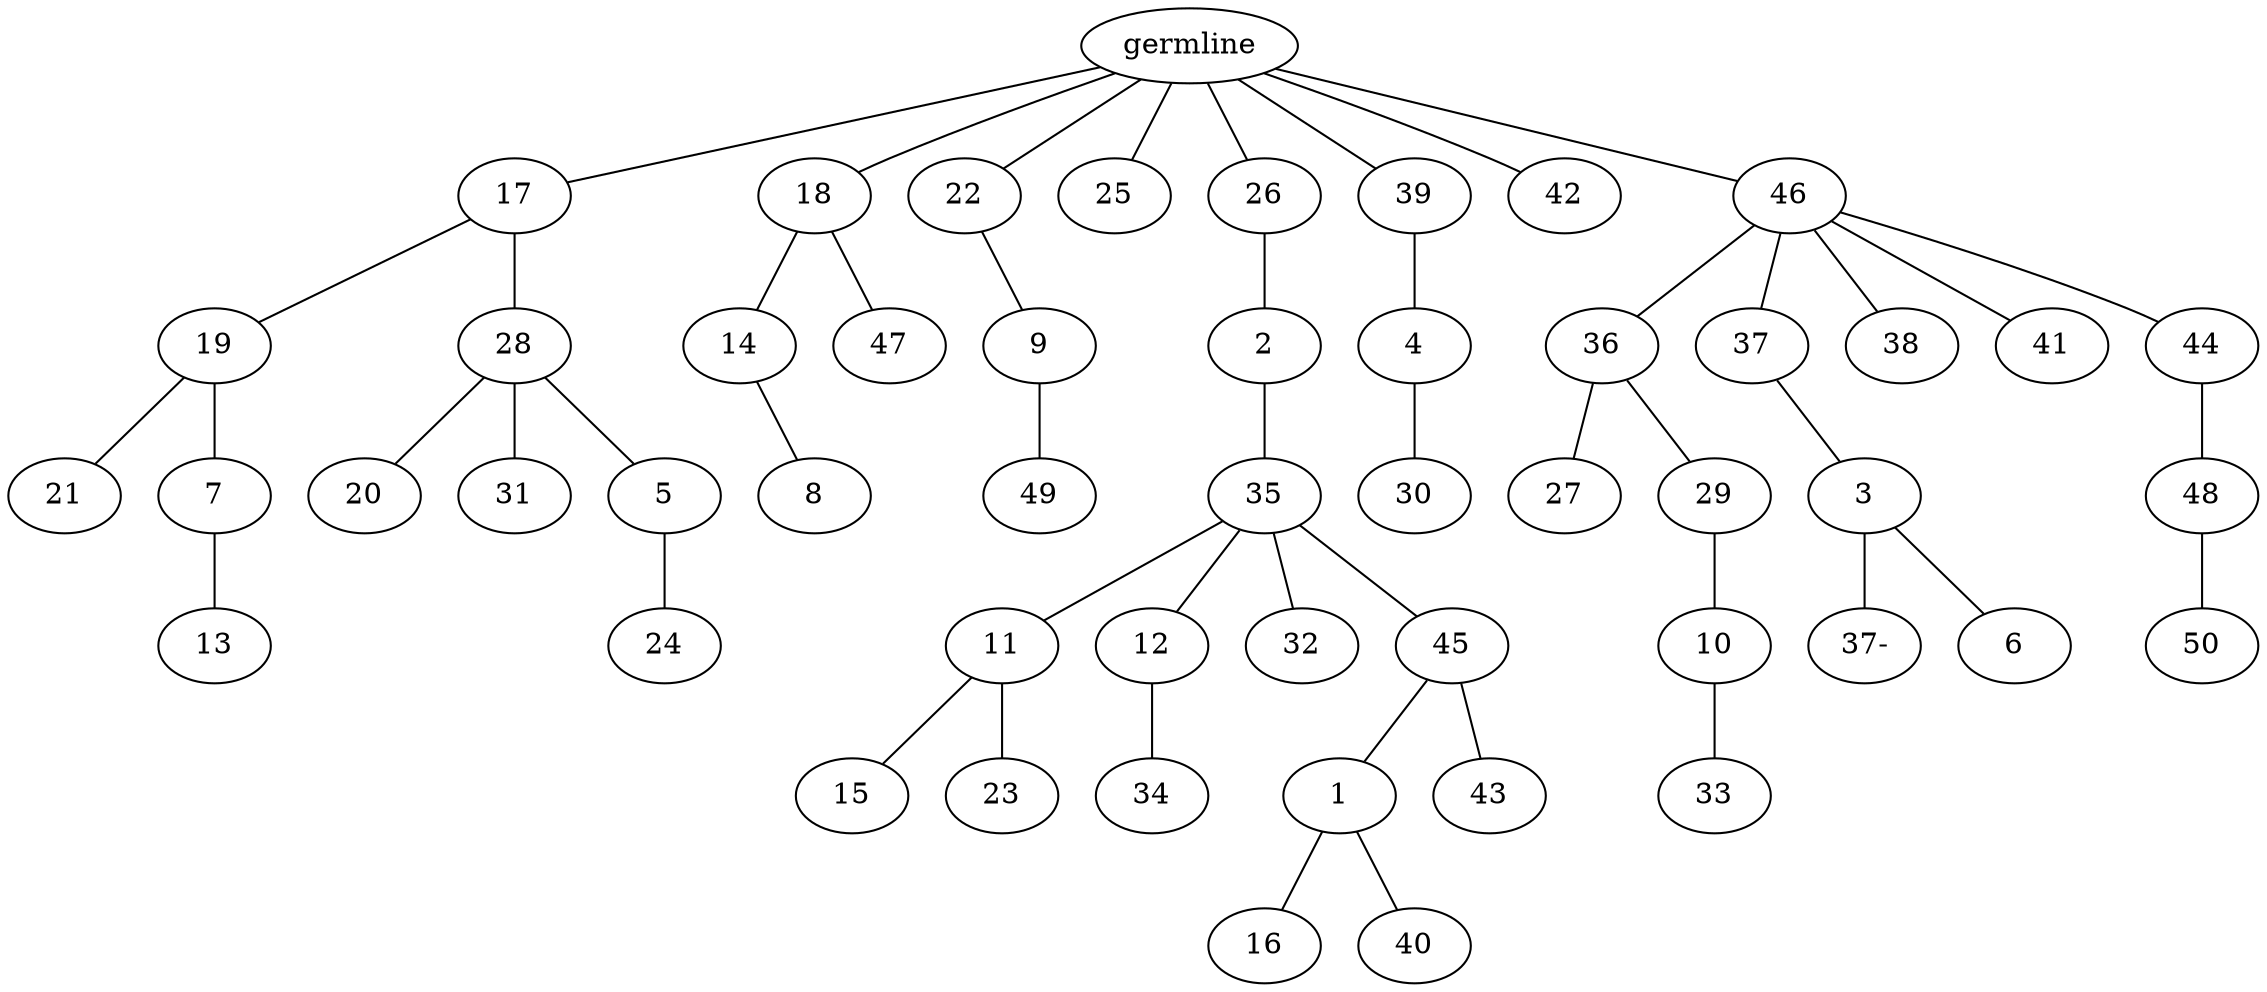 graph tree {
    "140577280325424" [label="germline"];
    "140577279859632" [label="17"];
    "140577279936832" [label="19"];
    "140577279935296" [label="21"];
    "140577279936592" [label="7"];
    "140577279933600" [label="13"];
    "140577279935584" [label="28"];
    "140577279933792" [label="20"];
    "140577279932256" [label="31"];
    "140577279933264" [label="5"];
    "140577279934368" [label="24"];
    "140577279860160" [label="18"];
    "140577279938032" [label="14"];
    "140577279934128" [label="8"];
    "140577279938464" [label="47"];
    "140577279858192" [label="22"];
    "140577279930576" [label="9"];
    "140577279931920" [label="49"];
    "140577279859056" [label="25"];
    "140577279934624" [label="26"];
    "140577279930816" [label="2"];
    "140577279984112" [label="35"];
    "140577279983872" [label="11"];
    "140577279986224" [label="15"];
    "140577279986032" [label="23"];
    "140577279984736" [label="12"];
    "140577279985264" [label="34"];
    "140577279984400" [label="32"];
    "140577279985792" [label="45"];
    "140577279955584" [label="1"];
    "140577279956160" [label="16"];
    "140577279957456" [label="40"];
    "140577279956064" [label="43"];
    "140577279899632" [label="39"];
    "140577279987328" [label="4"];
    "140577279985936" [label="30"];
    "140577279932640" [label="42"];
    "140577279931008" [label="46"];
    "140577279987664" [label="36"];
    "140577279978656" [label="27"];
    "140577279979184" [label="29"];
    "140577279978272" [label="10"];
    "140577279936496" [label="33"];
    "140577279986080" [label="37"];
    "140577279978992" [label="3"];
    "140577279410912" [label="37-"];
    "140577279938176" [label="6"];
    "140577279985168" [label="38"];
    "140577279978944" [label="41"];
    "140577279931872" [label="44"];
    "140577279936928" [label="48"];
    "140577279938224" [label="50"];
    "140577280325424" -- "140577279859632";
    "140577280325424" -- "140577279860160";
    "140577280325424" -- "140577279858192";
    "140577280325424" -- "140577279859056";
    "140577280325424" -- "140577279934624";
    "140577280325424" -- "140577279899632";
    "140577280325424" -- "140577279932640";
    "140577280325424" -- "140577279931008";
    "140577279859632" -- "140577279936832";
    "140577279859632" -- "140577279935584";
    "140577279936832" -- "140577279935296";
    "140577279936832" -- "140577279936592";
    "140577279936592" -- "140577279933600";
    "140577279935584" -- "140577279933792";
    "140577279935584" -- "140577279932256";
    "140577279935584" -- "140577279933264";
    "140577279933264" -- "140577279934368";
    "140577279860160" -- "140577279938032";
    "140577279860160" -- "140577279938464";
    "140577279938032" -- "140577279934128";
    "140577279858192" -- "140577279930576";
    "140577279930576" -- "140577279931920";
    "140577279934624" -- "140577279930816";
    "140577279930816" -- "140577279984112";
    "140577279984112" -- "140577279983872";
    "140577279984112" -- "140577279984736";
    "140577279984112" -- "140577279984400";
    "140577279984112" -- "140577279985792";
    "140577279983872" -- "140577279986224";
    "140577279983872" -- "140577279986032";
    "140577279984736" -- "140577279985264";
    "140577279985792" -- "140577279955584";
    "140577279985792" -- "140577279956064";
    "140577279955584" -- "140577279956160";
    "140577279955584" -- "140577279957456";
    "140577279899632" -- "140577279987328";
    "140577279987328" -- "140577279985936";
    "140577279931008" -- "140577279987664";
    "140577279931008" -- "140577279986080";
    "140577279931008" -- "140577279985168";
    "140577279931008" -- "140577279978944";
    "140577279931008" -- "140577279931872";
    "140577279987664" -- "140577279978656";
    "140577279987664" -- "140577279979184";
    "140577279979184" -- "140577279978272";
    "140577279978272" -- "140577279936496";
    "140577279986080" -- "140577279978992";
    "140577279978992" -- "140577279410912";
    "140577279978992" -- "140577279938176";
    "140577279931872" -- "140577279936928";
    "140577279936928" -- "140577279938224";
}
